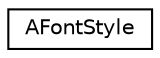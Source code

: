 digraph "Graphical Class Hierarchy"
{
 // LATEX_PDF_SIZE
  edge [fontname="Helvetica",fontsize="10",labelfontname="Helvetica",labelfontsize="10"];
  node [fontname="Helvetica",fontsize="10",shape=record];
  rankdir="LR";
  Node0 [label="AFontStyle",height=0.2,width=0.4,color="black", fillcolor="white", style="filled",URL="$structAFontStyle.html",tooltip=" "];
}
